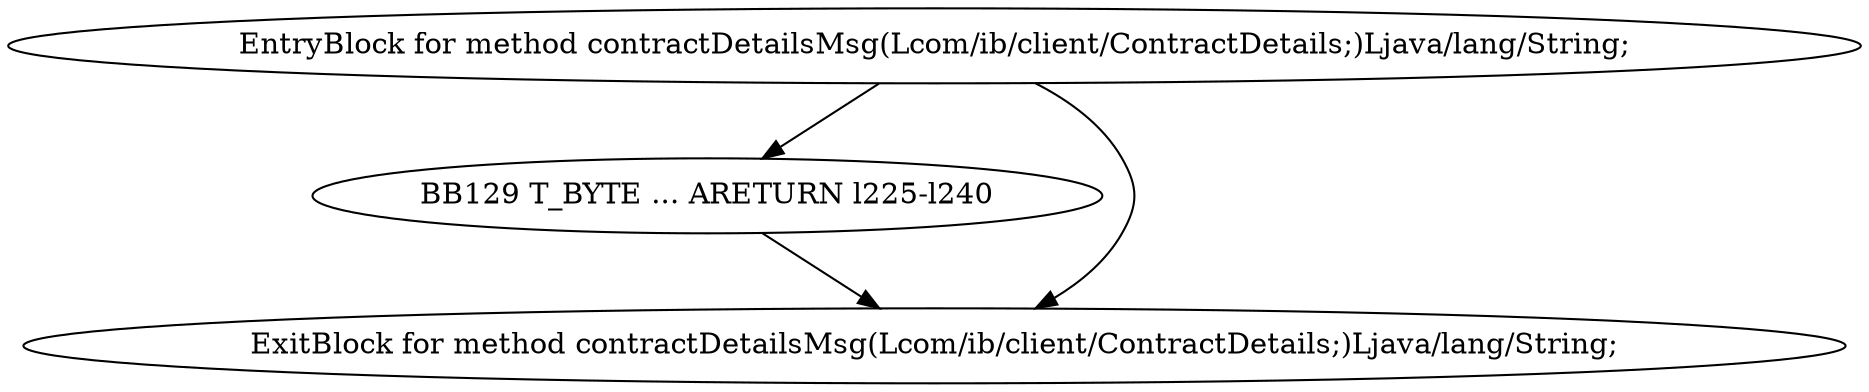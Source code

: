 digraph G {
  1 [ label="BB129 T_BYTE ... ARETURN l225-l240" ];
  2 [ label="EntryBlock for method contractDetailsMsg(Lcom/ib/client/ContractDetails;)Ljava/lang/String;" ];
  3 [ label="ExitBlock for method contractDetailsMsg(Lcom/ib/client/ContractDetails;)Ljava/lang/String;" ];
  2 -> 3 [ label="" ];
  2 -> 1 [ label="" ];
  1 -> 3 [ label="" ];
}
